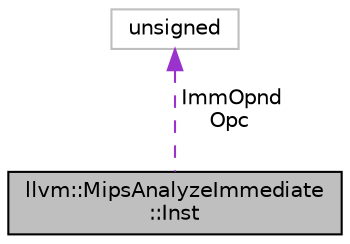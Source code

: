 digraph "llvm::MipsAnalyzeImmediate::Inst"
{
 // LATEX_PDF_SIZE
  bgcolor="transparent";
  edge [fontname="Helvetica",fontsize="10",labelfontname="Helvetica",labelfontsize="10"];
  node [fontname="Helvetica",fontsize="10",shape=record];
  Node1 [label="llvm::MipsAnalyzeImmediate\l::Inst",height=0.2,width=0.4,color="black", fillcolor="grey75", style="filled", fontcolor="black",tooltip=" "];
  Node2 -> Node1 [dir="back",color="darkorchid3",fontsize="10",style="dashed",label=" ImmOpnd\nOpc" ,fontname="Helvetica"];
  Node2 [label="unsigned",height=0.2,width=0.4,color="grey75",tooltip=" "];
}
